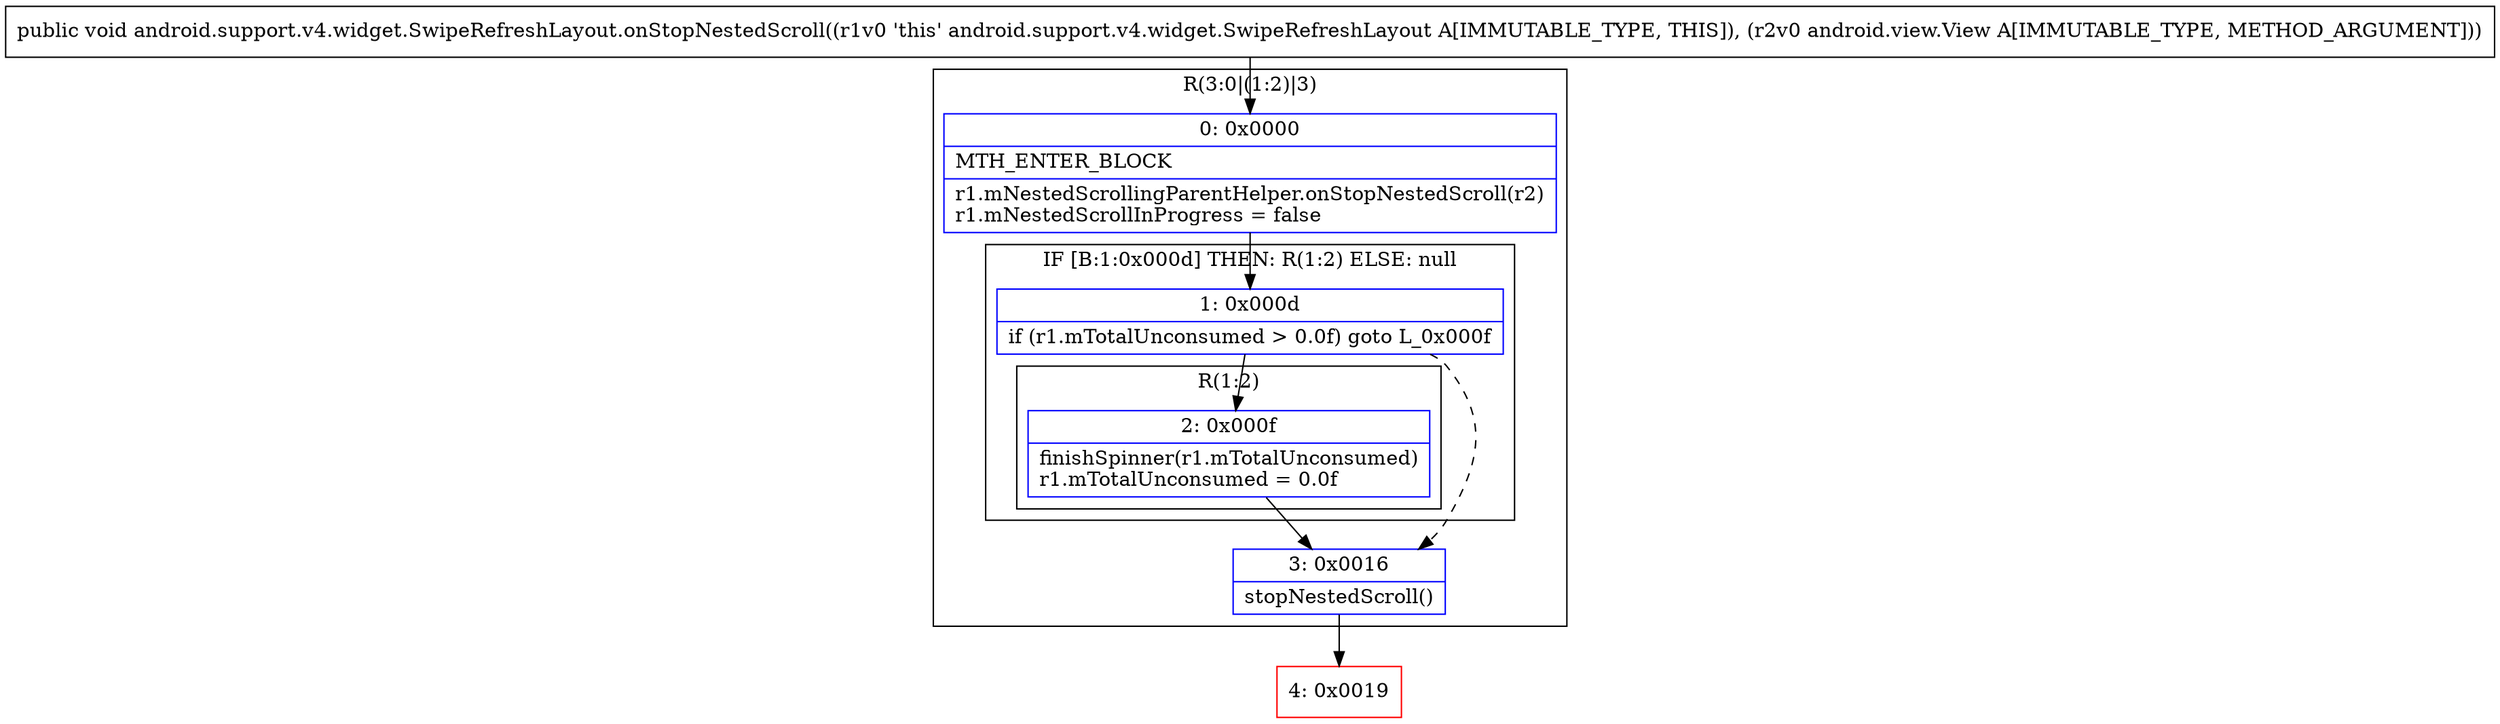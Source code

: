 digraph "CFG forandroid.support.v4.widget.SwipeRefreshLayout.onStopNestedScroll(Landroid\/view\/View;)V" {
subgraph cluster_Region_1668263883 {
label = "R(3:0|(1:2)|3)";
node [shape=record,color=blue];
Node_0 [shape=record,label="{0\:\ 0x0000|MTH_ENTER_BLOCK\l|r1.mNestedScrollingParentHelper.onStopNestedScroll(r2)\lr1.mNestedScrollInProgress = false\l}"];
subgraph cluster_IfRegion_2088970604 {
label = "IF [B:1:0x000d] THEN: R(1:2) ELSE: null";
node [shape=record,color=blue];
Node_1 [shape=record,label="{1\:\ 0x000d|if (r1.mTotalUnconsumed \> 0.0f) goto L_0x000f\l}"];
subgraph cluster_Region_1414011951 {
label = "R(1:2)";
node [shape=record,color=blue];
Node_2 [shape=record,label="{2\:\ 0x000f|finishSpinner(r1.mTotalUnconsumed)\lr1.mTotalUnconsumed = 0.0f\l}"];
}
}
Node_3 [shape=record,label="{3\:\ 0x0016|stopNestedScroll()\l}"];
}
Node_4 [shape=record,color=red,label="{4\:\ 0x0019}"];
MethodNode[shape=record,label="{public void android.support.v4.widget.SwipeRefreshLayout.onStopNestedScroll((r1v0 'this' android.support.v4.widget.SwipeRefreshLayout A[IMMUTABLE_TYPE, THIS]), (r2v0 android.view.View A[IMMUTABLE_TYPE, METHOD_ARGUMENT])) }"];
MethodNode -> Node_0;
Node_0 -> Node_1;
Node_1 -> Node_2;
Node_1 -> Node_3[style=dashed];
Node_2 -> Node_3;
Node_3 -> Node_4;
}

